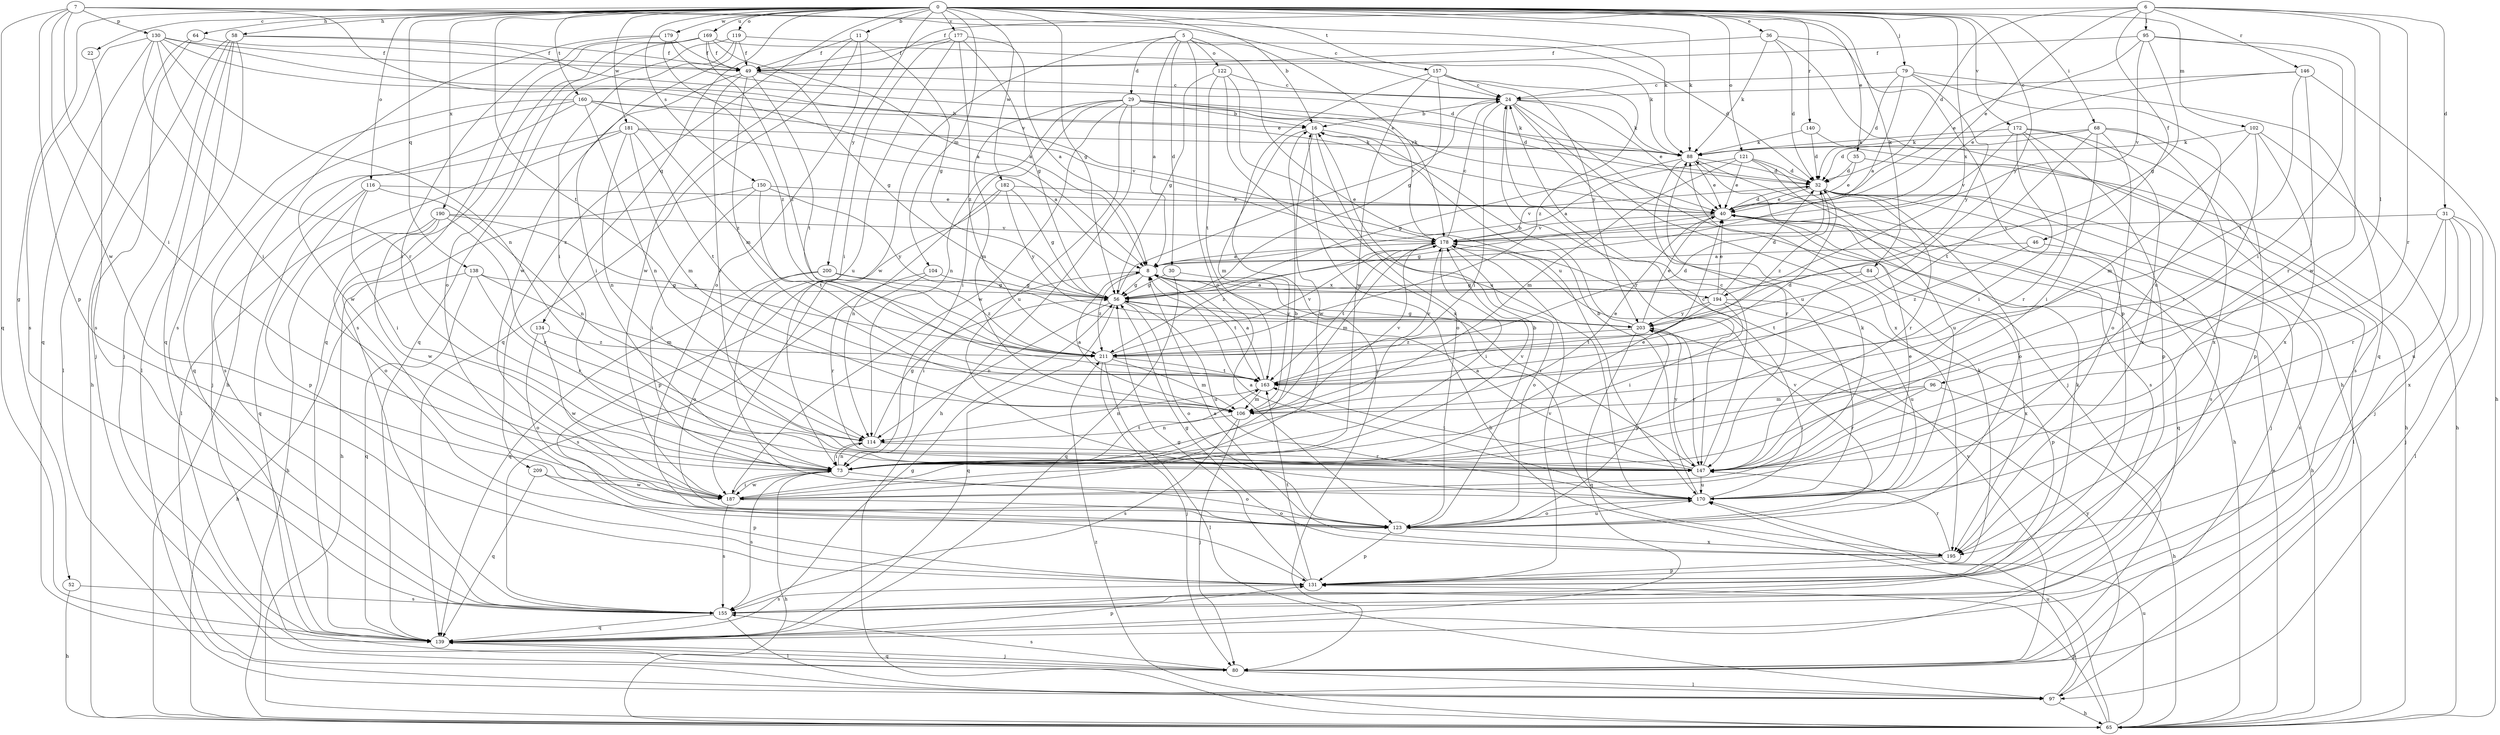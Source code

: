 strict digraph  {
0;
5;
6;
7;
8;
11;
16;
22;
24;
29;
30;
31;
32;
35;
36;
40;
46;
49;
52;
56;
58;
64;
65;
68;
73;
79;
80;
84;
88;
95;
96;
97;
102;
104;
106;
114;
116;
119;
121;
122;
123;
130;
131;
134;
138;
139;
140;
146;
147;
150;
155;
157;
160;
163;
169;
170;
172;
177;
178;
179;
181;
182;
187;
190;
194;
195;
200;
203;
209;
211;
0 -> 11  [label=b];
0 -> 16  [label=b];
0 -> 22  [label=c];
0 -> 35  [label=e];
0 -> 36  [label=e];
0 -> 52  [label=g];
0 -> 56  [label=g];
0 -> 58  [label=h];
0 -> 64  [label=h];
0 -> 68  [label=i];
0 -> 79  [label=j];
0 -> 84  [label=k];
0 -> 88  [label=k];
0 -> 102  [label=m];
0 -> 104  [label=m];
0 -> 116  [label=o];
0 -> 119  [label=o];
0 -> 121  [label=o];
0 -> 134  [label=q];
0 -> 138  [label=q];
0 -> 140  [label=r];
0 -> 150  [label=s];
0 -> 157  [label=t];
0 -> 160  [label=t];
0 -> 163  [label=t];
0 -> 169  [label=u];
0 -> 172  [label=v];
0 -> 177  [label=v];
0 -> 179  [label=w];
0 -> 181  [label=w];
0 -> 182  [label=w];
0 -> 190  [label=x];
0 -> 194  [label=x];
0 -> 200  [label=y];
0 -> 203  [label=y];
0 -> 209  [label=z];
5 -> 8  [label=a];
5 -> 29  [label=d];
5 -> 30  [label=d];
5 -> 122  [label=o];
5 -> 123  [label=o];
5 -> 170  [label=u];
5 -> 178  [label=v];
5 -> 187  [label=w];
6 -> 31  [label=d];
6 -> 32  [label=d];
6 -> 40  [label=e];
6 -> 46  [label=f];
6 -> 49  [label=f];
6 -> 95  [label=l];
6 -> 96  [label=l];
6 -> 146  [label=r];
6 -> 147  [label=r];
7 -> 24  [label=c];
7 -> 73  [label=i];
7 -> 88  [label=k];
7 -> 130  [label=p];
7 -> 131  [label=p];
7 -> 139  [label=q];
7 -> 178  [label=v];
7 -> 187  [label=w];
8 -> 56  [label=g];
8 -> 73  [label=i];
8 -> 163  [label=t];
8 -> 194  [label=x];
8 -> 211  [label=z];
11 -> 49  [label=f];
11 -> 56  [label=g];
11 -> 123  [label=o];
11 -> 139  [label=q];
11 -> 187  [label=w];
16 -> 88  [label=k];
16 -> 106  [label=m];
16 -> 123  [label=o];
16 -> 187  [label=w];
22 -> 155  [label=s];
24 -> 16  [label=b];
24 -> 40  [label=e];
24 -> 73  [label=i];
24 -> 80  [label=j];
24 -> 88  [label=k];
24 -> 147  [label=r];
24 -> 170  [label=u];
24 -> 195  [label=x];
29 -> 16  [label=b];
29 -> 32  [label=d];
29 -> 65  [label=h];
29 -> 73  [label=i];
29 -> 88  [label=k];
29 -> 106  [label=m];
29 -> 114  [label=n];
29 -> 170  [label=u];
29 -> 178  [label=v];
29 -> 187  [label=w];
30 -> 56  [label=g];
30 -> 139  [label=q];
30 -> 147  [label=r];
31 -> 80  [label=j];
31 -> 97  [label=l];
31 -> 147  [label=r];
31 -> 170  [label=u];
31 -> 178  [label=v];
31 -> 195  [label=x];
32 -> 40  [label=e];
32 -> 80  [label=j];
32 -> 97  [label=l];
32 -> 123  [label=o];
32 -> 147  [label=r];
32 -> 155  [label=s];
32 -> 178  [label=v];
32 -> 211  [label=z];
35 -> 32  [label=d];
35 -> 40  [label=e];
35 -> 80  [label=j];
36 -> 32  [label=d];
36 -> 49  [label=f];
36 -> 65  [label=h];
36 -> 88  [label=k];
36 -> 131  [label=p];
40 -> 32  [label=d];
40 -> 56  [label=g];
40 -> 65  [label=h];
40 -> 139  [label=q];
40 -> 178  [label=v];
46 -> 8  [label=a];
46 -> 155  [label=s];
46 -> 211  [label=z];
49 -> 24  [label=c];
49 -> 56  [label=g];
49 -> 73  [label=i];
49 -> 106  [label=m];
49 -> 147  [label=r];
49 -> 163  [label=t];
52 -> 65  [label=h];
52 -> 155  [label=s];
56 -> 24  [label=c];
56 -> 114  [label=n];
56 -> 123  [label=o];
56 -> 139  [label=q];
56 -> 170  [label=u];
56 -> 203  [label=y];
58 -> 40  [label=e];
58 -> 49  [label=f];
58 -> 65  [label=h];
58 -> 80  [label=j];
58 -> 97  [label=l];
58 -> 139  [label=q];
58 -> 155  [label=s];
64 -> 49  [label=f];
64 -> 80  [label=j];
64 -> 97  [label=l];
65 -> 16  [label=b];
65 -> 40  [label=e];
65 -> 131  [label=p];
65 -> 170  [label=u];
65 -> 211  [label=z];
68 -> 32  [label=d];
68 -> 73  [label=i];
68 -> 88  [label=k];
68 -> 123  [label=o];
68 -> 131  [label=p];
68 -> 163  [label=t];
68 -> 195  [label=x];
73 -> 40  [label=e];
73 -> 65  [label=h];
73 -> 114  [label=n];
73 -> 123  [label=o];
73 -> 155  [label=s];
73 -> 163  [label=t];
73 -> 178  [label=v];
73 -> 187  [label=w];
79 -> 8  [label=a];
79 -> 24  [label=c];
79 -> 32  [label=d];
79 -> 139  [label=q];
79 -> 170  [label=u];
79 -> 203  [label=y];
80 -> 97  [label=l];
80 -> 139  [label=q];
80 -> 155  [label=s];
80 -> 178  [label=v];
84 -> 56  [label=g];
84 -> 163  [label=t];
84 -> 195  [label=x];
88 -> 32  [label=d];
88 -> 40  [label=e];
88 -> 56  [label=g];
88 -> 65  [label=h];
88 -> 147  [label=r];
95 -> 40  [label=e];
95 -> 49  [label=f];
95 -> 56  [label=g];
95 -> 73  [label=i];
95 -> 178  [label=v];
95 -> 187  [label=w];
96 -> 65  [label=h];
96 -> 73  [label=i];
96 -> 106  [label=m];
96 -> 147  [label=r];
97 -> 65  [label=h];
97 -> 170  [label=u];
97 -> 203  [label=y];
102 -> 65  [label=h];
102 -> 88  [label=k];
102 -> 106  [label=m];
102 -> 147  [label=r];
102 -> 195  [label=x];
104 -> 56  [label=g];
104 -> 147  [label=r];
104 -> 155  [label=s];
106 -> 8  [label=a];
106 -> 40  [label=e];
106 -> 80  [label=j];
106 -> 114  [label=n];
106 -> 155  [label=s];
106 -> 178  [label=v];
114 -> 56  [label=g];
114 -> 73  [label=i];
114 -> 147  [label=r];
116 -> 40  [label=e];
116 -> 73  [label=i];
116 -> 114  [label=n];
116 -> 131  [label=p];
116 -> 139  [label=q];
119 -> 32  [label=d];
119 -> 49  [label=f];
119 -> 73  [label=i];
119 -> 139  [label=q];
119 -> 187  [label=w];
121 -> 8  [label=a];
121 -> 32  [label=d];
121 -> 40  [label=e];
121 -> 106  [label=m];
121 -> 155  [label=s];
121 -> 170  [label=u];
122 -> 24  [label=c];
122 -> 56  [label=g];
122 -> 163  [label=t];
122 -> 170  [label=u];
122 -> 195  [label=x];
123 -> 16  [label=b];
123 -> 131  [label=p];
123 -> 170  [label=u];
123 -> 178  [label=v];
123 -> 195  [label=x];
123 -> 203  [label=y];
130 -> 8  [label=a];
130 -> 40  [label=e];
130 -> 49  [label=f];
130 -> 73  [label=i];
130 -> 114  [label=n];
130 -> 139  [label=q];
130 -> 147  [label=r];
130 -> 155  [label=s];
131 -> 56  [label=g];
131 -> 88  [label=k];
131 -> 155  [label=s];
131 -> 163  [label=t];
131 -> 178  [label=v];
134 -> 123  [label=o];
134 -> 187  [label=w];
134 -> 211  [label=z];
138 -> 56  [label=g];
138 -> 65  [label=h];
138 -> 106  [label=m];
138 -> 139  [label=q];
138 -> 147  [label=r];
139 -> 56  [label=g];
139 -> 80  [label=j];
139 -> 131  [label=p];
140 -> 32  [label=d];
140 -> 65  [label=h];
140 -> 88  [label=k];
146 -> 24  [label=c];
146 -> 40  [label=e];
146 -> 65  [label=h];
146 -> 147  [label=r];
146 -> 163  [label=t];
147 -> 8  [label=a];
147 -> 24  [label=c];
147 -> 163  [label=t];
147 -> 170  [label=u];
147 -> 203  [label=y];
150 -> 40  [label=e];
150 -> 65  [label=h];
150 -> 73  [label=i];
150 -> 163  [label=t];
150 -> 203  [label=y];
155 -> 88  [label=k];
155 -> 97  [label=l];
155 -> 139  [label=q];
157 -> 24  [label=c];
157 -> 56  [label=g];
157 -> 80  [label=j];
157 -> 187  [label=w];
157 -> 203  [label=y];
157 -> 211  [label=z];
160 -> 16  [label=b];
160 -> 80  [label=j];
160 -> 114  [label=n];
160 -> 139  [label=q];
160 -> 178  [label=v];
160 -> 187  [label=w];
160 -> 211  [label=z];
163 -> 8  [label=a];
163 -> 32  [label=d];
163 -> 106  [label=m];
163 -> 114  [label=n];
163 -> 178  [label=v];
169 -> 8  [label=a];
169 -> 49  [label=f];
169 -> 88  [label=k];
169 -> 123  [label=o];
169 -> 139  [label=q];
169 -> 155  [label=s];
169 -> 211  [label=z];
170 -> 8  [label=a];
170 -> 16  [label=b];
170 -> 24  [label=c];
170 -> 40  [label=e];
170 -> 123  [label=o];
172 -> 73  [label=i];
172 -> 88  [label=k];
172 -> 131  [label=p];
172 -> 147  [label=r];
172 -> 155  [label=s];
172 -> 178  [label=v];
172 -> 195  [label=x];
177 -> 8  [label=a];
177 -> 49  [label=f];
177 -> 56  [label=g];
177 -> 73  [label=i];
177 -> 170  [label=u];
177 -> 211  [label=z];
178 -> 8  [label=a];
178 -> 24  [label=c];
178 -> 73  [label=i];
178 -> 106  [label=m];
178 -> 123  [label=o];
178 -> 163  [label=t];
178 -> 211  [label=z];
179 -> 32  [label=d];
179 -> 49  [label=f];
179 -> 65  [label=h];
179 -> 73  [label=i];
179 -> 211  [label=z];
181 -> 8  [label=a];
181 -> 88  [label=k];
181 -> 97  [label=l];
181 -> 106  [label=m];
181 -> 114  [label=n];
181 -> 155  [label=s];
181 -> 163  [label=t];
182 -> 40  [label=e];
182 -> 56  [label=g];
182 -> 114  [label=n];
182 -> 131  [label=p];
182 -> 203  [label=y];
187 -> 16  [label=b];
187 -> 73  [label=i];
187 -> 88  [label=k];
187 -> 123  [label=o];
187 -> 155  [label=s];
190 -> 65  [label=h];
190 -> 123  [label=o];
190 -> 147  [label=r];
190 -> 178  [label=v];
190 -> 187  [label=w];
190 -> 211  [label=z];
194 -> 8  [label=a];
194 -> 32  [label=d];
194 -> 40  [label=e];
194 -> 73  [label=i];
194 -> 131  [label=p];
194 -> 163  [label=t];
194 -> 170  [label=u];
194 -> 203  [label=y];
195 -> 8  [label=a];
195 -> 56  [label=g];
195 -> 131  [label=p];
195 -> 147  [label=r];
200 -> 56  [label=g];
200 -> 123  [label=o];
200 -> 139  [label=q];
200 -> 211  [label=z];
203 -> 16  [label=b];
203 -> 40  [label=e];
203 -> 56  [label=g];
203 -> 139  [label=q];
203 -> 147  [label=r];
203 -> 211  [label=z];
209 -> 131  [label=p];
209 -> 139  [label=q];
209 -> 187  [label=w];
211 -> 32  [label=d];
211 -> 80  [label=j];
211 -> 97  [label=l];
211 -> 106  [label=m];
211 -> 163  [label=t];
211 -> 178  [label=v];
}
